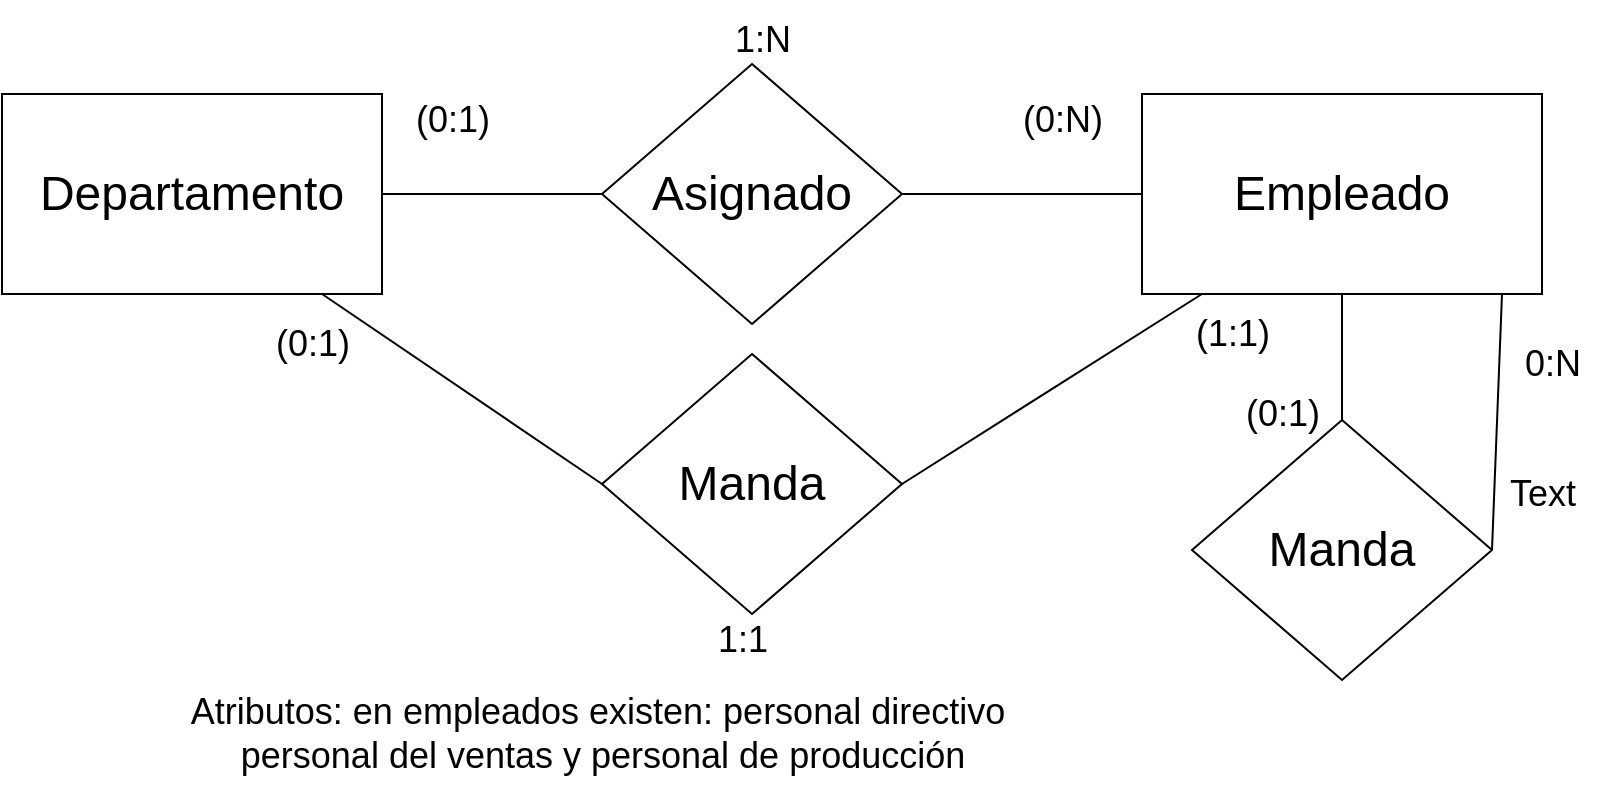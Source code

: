 <mxfile version="22.0.2" type="device">
  <diagram id="R2lEEEUBdFMjLlhIrx00" name="Page-1">
    <mxGraphModel dx="921" dy="772" grid="1" gridSize="10" guides="1" tooltips="1" connect="1" arrows="1" fold="1" page="1" pageScale="1" pageWidth="850" pageHeight="1100" math="0" shadow="0" extFonts="Permanent Marker^https://fonts.googleapis.com/css?family=Permanent+Marker">
      <root>
        <mxCell id="0" />
        <mxCell id="1" parent="0" />
        <mxCell id="9F8LSmwIcYbkRrsHRq0f-1" value="&lt;font style=&quot;font-size: 24px;&quot;&gt;Empleado&lt;/font&gt;" style="rounded=0;whiteSpace=wrap;html=1;" vertex="1" parent="1">
          <mxGeometry x="620" y="340" width="200" height="100" as="geometry" />
        </mxCell>
        <mxCell id="9F8LSmwIcYbkRrsHRq0f-2" value="&lt;font style=&quot;font-size: 24px;&quot;&gt;Departamento&lt;/font&gt;" style="rounded=0;whiteSpace=wrap;html=1;" vertex="1" parent="1">
          <mxGeometry x="50" y="340" width="190" height="100" as="geometry" />
        </mxCell>
        <mxCell id="9F8LSmwIcYbkRrsHRq0f-3" value="&lt;font style=&quot;font-size: 24px;&quot;&gt;Asignado&lt;/font&gt;" style="rhombus;whiteSpace=wrap;html=1;" vertex="1" parent="1">
          <mxGeometry x="350" y="325" width="150" height="130" as="geometry" />
        </mxCell>
        <mxCell id="9F8LSmwIcYbkRrsHRq0f-4" value="" style="endArrow=none;html=1;rounded=0;entryX=0;entryY=0.5;entryDx=0;entryDy=0;exitX=1;exitY=0.5;exitDx=0;exitDy=0;" edge="1" parent="1" source="9F8LSmwIcYbkRrsHRq0f-2" target="9F8LSmwIcYbkRrsHRq0f-3">
          <mxGeometry width="50" height="50" relative="1" as="geometry">
            <mxPoint x="250" y="520" as="sourcePoint" />
            <mxPoint x="300" y="470" as="targetPoint" />
          </mxGeometry>
        </mxCell>
        <mxCell id="9F8LSmwIcYbkRrsHRq0f-5" value="" style="endArrow=none;html=1;rounded=0;exitX=1;exitY=0.5;exitDx=0;exitDy=0;entryX=0;entryY=0.5;entryDx=0;entryDy=0;" edge="1" parent="1" source="9F8LSmwIcYbkRrsHRq0f-3" target="9F8LSmwIcYbkRrsHRq0f-1">
          <mxGeometry width="50" height="50" relative="1" as="geometry">
            <mxPoint x="540" y="510" as="sourcePoint" />
            <mxPoint x="590" y="460" as="targetPoint" />
          </mxGeometry>
        </mxCell>
        <mxCell id="9F8LSmwIcYbkRrsHRq0f-7" value="&lt;font style=&quot;font-size: 24px;&quot;&gt;Manda&lt;/font&gt;" style="rhombus;whiteSpace=wrap;html=1;" vertex="1" parent="1">
          <mxGeometry x="350" y="470" width="150" height="130" as="geometry" />
        </mxCell>
        <mxCell id="9F8LSmwIcYbkRrsHRq0f-8" value="" style="endArrow=none;html=1;rounded=0;exitX=1;exitY=0.5;exitDx=0;exitDy=0;" edge="1" parent="1" source="9F8LSmwIcYbkRrsHRq0f-7">
          <mxGeometry width="50" height="50" relative="1" as="geometry">
            <mxPoint x="400" y="520" as="sourcePoint" />
            <mxPoint x="650" y="440" as="targetPoint" />
          </mxGeometry>
        </mxCell>
        <mxCell id="9F8LSmwIcYbkRrsHRq0f-9" value="" style="endArrow=none;html=1;rounded=0;exitX=0;exitY=0.5;exitDx=0;exitDy=0;" edge="1" parent="1" source="9F8LSmwIcYbkRrsHRq0f-7">
          <mxGeometry width="50" height="50" relative="1" as="geometry">
            <mxPoint x="400" y="520" as="sourcePoint" />
            <mxPoint x="210" y="440" as="targetPoint" />
            <Array as="points" />
          </mxGeometry>
        </mxCell>
        <mxCell id="9F8LSmwIcYbkRrsHRq0f-10" value="&lt;font style=&quot;font-size: 18px;&quot;&gt;Atributos: en empleados existen: personal directivo&amp;nbsp;&lt;br&gt;personal del ventas y personal de producción&lt;br&gt;&lt;/font&gt;&lt;span id=&quot;docs-internal-guid-f0c3df7c-7fff-83de-4a37-6b6844309950&quot;&gt;&lt;/span&gt;&lt;span id=&quot;docs-internal-guid-f0c3df7c-7fff-83de-4a37-6b6844309950&quot;&gt;&lt;/span&gt;" style="text;html=1;align=center;verticalAlign=middle;resizable=0;points=[];autosize=1;strokeColor=none;fillColor=none;" vertex="1" parent="1">
          <mxGeometry x="130" y="630" width="440" height="60" as="geometry" />
        </mxCell>
        <mxCell id="9F8LSmwIcYbkRrsHRq0f-12" value="&lt;font style=&quot;font-size: 18px;&quot;&gt;(1:1)&lt;/font&gt;" style="text;html=1;align=center;verticalAlign=middle;resizable=0;points=[];autosize=1;strokeColor=none;fillColor=none;" vertex="1" parent="1">
          <mxGeometry x="635" y="440" width="60" height="40" as="geometry" />
        </mxCell>
        <mxCell id="9F8LSmwIcYbkRrsHRq0f-13" value="&lt;font style=&quot;font-size: 18px;&quot;&gt;(0:N)&lt;/font&gt;" style="text;html=1;align=center;verticalAlign=middle;resizable=0;points=[];autosize=1;strokeColor=none;fillColor=none;" vertex="1" parent="1">
          <mxGeometry x="550" y="333" width="60" height="40" as="geometry" />
        </mxCell>
        <mxCell id="9F8LSmwIcYbkRrsHRq0f-14" value="&lt;font style=&quot;font-size: 18px;&quot;&gt;(0:1)&lt;/font&gt;" style="text;html=1;align=center;verticalAlign=middle;resizable=0;points=[];autosize=1;strokeColor=none;fillColor=none;" vertex="1" parent="1">
          <mxGeometry x="245" y="333" width="60" height="40" as="geometry" />
        </mxCell>
        <mxCell id="9F8LSmwIcYbkRrsHRq0f-15" value="&lt;font style=&quot;font-size: 18px;&quot;&gt;1:N&lt;/font&gt;" style="text;html=1;align=center;verticalAlign=middle;resizable=0;points=[];autosize=1;strokeColor=none;fillColor=none;" vertex="1" parent="1">
          <mxGeometry x="405" y="293" width="50" height="40" as="geometry" />
        </mxCell>
        <mxCell id="9F8LSmwIcYbkRrsHRq0f-16" value="&lt;font style=&quot;font-size: 18px;&quot;&gt;(0:1)&lt;/font&gt;" style="text;html=1;align=center;verticalAlign=middle;resizable=0;points=[];autosize=1;strokeColor=none;fillColor=none;" vertex="1" parent="1">
          <mxGeometry x="175" y="445" width="60" height="40" as="geometry" />
        </mxCell>
        <mxCell id="9F8LSmwIcYbkRrsHRq0f-17" value="&lt;font style=&quot;font-size: 18px;&quot;&gt;1:1&lt;/font&gt;" style="text;html=1;align=center;verticalAlign=middle;resizable=0;points=[];autosize=1;strokeColor=none;fillColor=none;" vertex="1" parent="1">
          <mxGeometry x="395" y="593" width="50" height="40" as="geometry" />
        </mxCell>
        <mxCell id="9F8LSmwIcYbkRrsHRq0f-18" value="&lt;font style=&quot;font-size: 24px;&quot;&gt;Manda&lt;/font&gt;" style="rhombus;whiteSpace=wrap;html=1;" vertex="1" parent="1">
          <mxGeometry x="645" y="503" width="150" height="130" as="geometry" />
        </mxCell>
        <mxCell id="9F8LSmwIcYbkRrsHRq0f-19" value="" style="endArrow=none;html=1;rounded=0;exitX=0.5;exitY=0;exitDx=0;exitDy=0;entryX=0.5;entryY=1;entryDx=0;entryDy=0;" edge="1" parent="1" source="9F8LSmwIcYbkRrsHRq0f-18" target="9F8LSmwIcYbkRrsHRq0f-1">
          <mxGeometry width="50" height="50" relative="1" as="geometry">
            <mxPoint x="510" y="545" as="sourcePoint" />
            <mxPoint x="660" y="450" as="targetPoint" />
          </mxGeometry>
        </mxCell>
        <mxCell id="9F8LSmwIcYbkRrsHRq0f-20" value="" style="endArrow=none;html=1;rounded=0;exitX=1;exitY=0.5;exitDx=0;exitDy=0;" edge="1" parent="1" source="9F8LSmwIcYbkRrsHRq0f-18">
          <mxGeometry width="50" height="50" relative="1" as="geometry">
            <mxPoint x="520" y="555" as="sourcePoint" />
            <mxPoint x="800" y="440" as="targetPoint" />
          </mxGeometry>
        </mxCell>
        <mxCell id="9F8LSmwIcYbkRrsHRq0f-21" value="&lt;font style=&quot;font-size: 18px;&quot;&gt;(0:1)&lt;/font&gt;" style="text;html=1;align=center;verticalAlign=middle;resizable=0;points=[];autosize=1;strokeColor=none;fillColor=none;" vertex="1" parent="1">
          <mxGeometry x="660" y="480" width="60" height="40" as="geometry" />
        </mxCell>
        <mxCell id="9F8LSmwIcYbkRrsHRq0f-22" value="&lt;font style=&quot;font-size: 18px;&quot;&gt;Text&lt;/font&gt;" style="text;html=1;align=center;verticalAlign=middle;resizable=0;points=[];autosize=1;strokeColor=none;fillColor=none;" vertex="1" parent="1">
          <mxGeometry x="790" y="520" width="60" height="40" as="geometry" />
        </mxCell>
        <mxCell id="9F8LSmwIcYbkRrsHRq0f-23" value="&lt;font style=&quot;font-size: 18px;&quot;&gt;0:N&lt;/font&gt;" style="text;html=1;align=center;verticalAlign=middle;resizable=0;points=[];autosize=1;strokeColor=none;fillColor=none;" vertex="1" parent="1">
          <mxGeometry x="800" y="455" width="50" height="40" as="geometry" />
        </mxCell>
      </root>
    </mxGraphModel>
  </diagram>
</mxfile>
